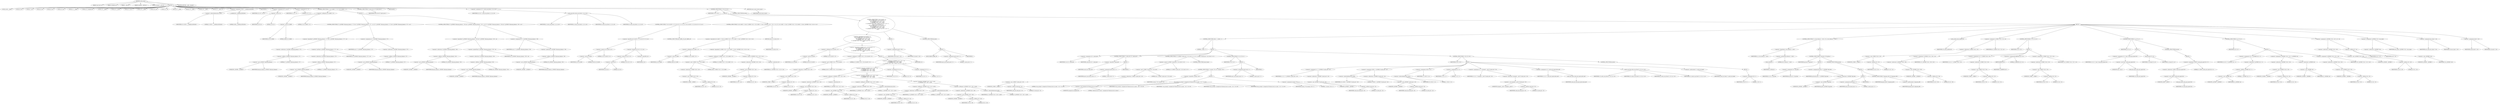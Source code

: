 digraph cache_insert {  
"1000119" [label = "(METHOD,cache_insert)" ]
"1000120" [label = "(PARAM,const char *a1)" ]
"1000121" [label = "(PARAM,_DWORD *a2)" ]
"1000122" [label = "(PARAM,__int64 a3)" ]
"1000123" [label = "(PARAM,unsigned __int64 a4)" ]
"1000124" [label = "(PARAM,unsigned __int16 a5)" ]
"1000125" [label = "(BLOCK,,)" ]
"1000126" [label = "(LOCAL,result: __int64)" ]
"1000127" [label = "(LOCAL,v6: int)" ]
"1000128" [label = "(LOCAL,v7: int)" ]
"1000129" [label = "(LOCAL,v8: int)" ]
"1000130" [label = "(LOCAL,v9: int)" ]
"1000131" [label = "(LOCAL,v10: int)" ]
"1000132" [label = "(LOCAL,v11: __int64)" ]
"1000133" [label = "(LOCAL,v12: unsigned int)" ]
"1000134" [label = "(LOCAL,v13: __int64)" ]
"1000135" [label = "(LOCAL,v14: __int16)" ]
"1000136" [label = "(LOCAL,v15: char *)" ]
"1000137" [label = "(LOCAL,v16: __int64)" ]
"1000138" [label = "(LOCAL,v20: int)" ]
"1000139" [label = "(LOCAL,v21: int)" ]
"1000140" [label = "(LOCAL,v22: __int64)" ]
"1000141" [label = "(LOCAL,v23: __int64)" ]
"1000142" [label = "(LOCAL,v24: __int64)" ]
"1000143" [label = "(LOCAL,v25: __int64 [ 6 ])" ]
"1000144" [label = "(<operator>.assignment,v25[3] = __readfsqword(0x28u))" ]
"1000145" [label = "(<operator>.indirectIndexAccess,v25[3])" ]
"1000146" [label = "(IDENTIFIER,v25,v25[3] = __readfsqword(0x28u))" ]
"1000147" [label = "(LITERAL,3,v25[3] = __readfsqword(0x28u))" ]
"1000148" [label = "(__readfsqword,__readfsqword(0x28u))" ]
"1000149" [label = "(LITERAL,0x28u,__readfsqword(0x28u))" ]
"1000150" [label = "(IDENTIFIER,L,)" ]
"1000151" [label = "(<operator>.assignment,v20 = a5 & 4)" ]
"1000152" [label = "(IDENTIFIER,v20,v20 = a5 & 4)" ]
"1000153" [label = "(<operator>.and,a5 & 4)" ]
"1000154" [label = "(IDENTIFIER,a5,a5 & 4)" ]
"1000155" [label = "(LITERAL,4,a5 & 4)" ]
"1000156" [label = "(<operator>.assignment,v21 = 0)" ]
"1000157" [label = "(IDENTIFIER,v21,v21 = 0)" ]
"1000158" [label = "(LITERAL,0,v21 = 0)" ]
"1000159" [label = "(CONTROL_STRUCTURE,if ( (a5 & 0x980) != 0 ),if ( (a5 & 0x980) != 0 ))" ]
"1000160" [label = "(<operator>.notEquals,(a5 & 0x980) != 0)" ]
"1000161" [label = "(<operator>.and,a5 & 0x980)" ]
"1000162" [label = "(IDENTIFIER,a5,a5 & 0x980)" ]
"1000163" [label = "(LITERAL,0x980,a5 & 0x980)" ]
"1000164" [label = "(LITERAL,0,(a5 & 0x980) != 0)" ]
"1000165" [label = "(BLOCK,,)" ]
"1000166" [label = "(CONTROL_STRUCTURE,if ( *((_QWORD *)dnsmasq_daemon + 57) && *((_QWORD *)dnsmasq_daemon + 57) < a4 ),if ( *((_QWORD *)dnsmasq_daemon + 57) && *((_QWORD *)dnsmasq_daemon + 57) < a4 ))" ]
"1000167" [label = "(<operator>.logicalAnd,*((_QWORD *)dnsmasq_daemon + 57) && *((_QWORD *)dnsmasq_daemon + 57) < a4)" ]
"1000168" [label = "(<operator>.indirection,*((_QWORD *)dnsmasq_daemon + 57))" ]
"1000169" [label = "(<operator>.addition,(_QWORD *)dnsmasq_daemon + 57)" ]
"1000170" [label = "(<operator>.cast,(_QWORD *)dnsmasq_daemon)" ]
"1000171" [label = "(UNKNOWN,_QWORD *,_QWORD *)" ]
"1000172" [label = "(IDENTIFIER,dnsmasq_daemon,(_QWORD *)dnsmasq_daemon)" ]
"1000173" [label = "(LITERAL,57,(_QWORD *)dnsmasq_daemon + 57)" ]
"1000174" [label = "(<operator>.lessThan,*((_QWORD *)dnsmasq_daemon + 57) < a4)" ]
"1000175" [label = "(<operator>.indirection,*((_QWORD *)dnsmasq_daemon + 57))" ]
"1000176" [label = "(<operator>.addition,(_QWORD *)dnsmasq_daemon + 57)" ]
"1000177" [label = "(<operator>.cast,(_QWORD *)dnsmasq_daemon)" ]
"1000178" [label = "(UNKNOWN,_QWORD *,_QWORD *)" ]
"1000179" [label = "(IDENTIFIER,dnsmasq_daemon,(_QWORD *)dnsmasq_daemon)" ]
"1000180" [label = "(LITERAL,57,(_QWORD *)dnsmasq_daemon + 57)" ]
"1000181" [label = "(IDENTIFIER,a4,*((_QWORD *)dnsmasq_daemon + 57) < a4)" ]
"1000182" [label = "(<operator>.assignment,a4 = *((_QWORD *)dnsmasq_daemon + 57))" ]
"1000183" [label = "(IDENTIFIER,a4,a4 = *((_QWORD *)dnsmasq_daemon + 57))" ]
"1000184" [label = "(<operator>.indirection,*((_QWORD *)dnsmasq_daemon + 57))" ]
"1000185" [label = "(<operator>.addition,(_QWORD *)dnsmasq_daemon + 57)" ]
"1000186" [label = "(<operator>.cast,(_QWORD *)dnsmasq_daemon)" ]
"1000187" [label = "(UNKNOWN,_QWORD *,_QWORD *)" ]
"1000188" [label = "(IDENTIFIER,dnsmasq_daemon,(_QWORD *)dnsmasq_daemon)" ]
"1000189" [label = "(LITERAL,57,(_QWORD *)dnsmasq_daemon + 57)" ]
"1000190" [label = "(CONTROL_STRUCTURE,if ( *((_QWORD *)dnsmasq_daemon + 56) && *((_QWORD *)dnsmasq_daemon + 56) > a4 ),if ( *((_QWORD *)dnsmasq_daemon + 56) && *((_QWORD *)dnsmasq_daemon + 56) > a4 ))" ]
"1000191" [label = "(<operator>.logicalAnd,*((_QWORD *)dnsmasq_daemon + 56) && *((_QWORD *)dnsmasq_daemon + 56) > a4)" ]
"1000192" [label = "(<operator>.indirection,*((_QWORD *)dnsmasq_daemon + 56))" ]
"1000193" [label = "(<operator>.addition,(_QWORD *)dnsmasq_daemon + 56)" ]
"1000194" [label = "(<operator>.cast,(_QWORD *)dnsmasq_daemon)" ]
"1000195" [label = "(UNKNOWN,_QWORD *,_QWORD *)" ]
"1000196" [label = "(IDENTIFIER,dnsmasq_daemon,(_QWORD *)dnsmasq_daemon)" ]
"1000197" [label = "(LITERAL,56,(_QWORD *)dnsmasq_daemon + 56)" ]
"1000198" [label = "(<operator>.greaterThan,*((_QWORD *)dnsmasq_daemon + 56) > a4)" ]
"1000199" [label = "(<operator>.indirection,*((_QWORD *)dnsmasq_daemon + 56))" ]
"1000200" [label = "(<operator>.addition,(_QWORD *)dnsmasq_daemon + 56)" ]
"1000201" [label = "(<operator>.cast,(_QWORD *)dnsmasq_daemon)" ]
"1000202" [label = "(UNKNOWN,_QWORD *,_QWORD *)" ]
"1000203" [label = "(IDENTIFIER,dnsmasq_daemon,(_QWORD *)dnsmasq_daemon)" ]
"1000204" [label = "(LITERAL,56,(_QWORD *)dnsmasq_daemon + 56)" ]
"1000205" [label = "(IDENTIFIER,a4,*((_QWORD *)dnsmasq_daemon + 56) > a4)" ]
"1000206" [label = "(<operator>.assignment,a4 = *((_QWORD *)dnsmasq_daemon + 56))" ]
"1000207" [label = "(IDENTIFIER,a4,a4 = *((_QWORD *)dnsmasq_daemon + 56))" ]
"1000208" [label = "(<operator>.indirection,*((_QWORD *)dnsmasq_daemon + 56))" ]
"1000209" [label = "(<operator>.addition,(_QWORD *)dnsmasq_daemon + 56)" ]
"1000210" [label = "(<operator>.cast,(_QWORD *)dnsmasq_daemon)" ]
"1000211" [label = "(UNKNOWN,_QWORD *,_QWORD *)" ]
"1000212" [label = "(IDENTIFIER,dnsmasq_daemon,(_QWORD *)dnsmasq_daemon)" ]
"1000213" [label = "(LITERAL,56,(_QWORD *)dnsmasq_daemon + 56)" ]
"1000214" [label = "(CONTROL_STRUCTURE,if ( insert_error ),if ( insert_error ))" ]
"1000215" [label = "(IDENTIFIER,insert_error,if ( insert_error ))" ]
"1000216" [label = "(IDENTIFIER,L,)" ]
"1000217" [label = "(<operator>.assignment,v23 = cache_scan_free(a1, a2, a3, a5))" ]
"1000218" [label = "(IDENTIFIER,v23,v23 = cache_scan_free(a1, a2, a3, a5))" ]
"1000219" [label = "(cache_scan_free,cache_scan_free(a1, a2, a3, a5))" ]
"1000220" [label = "(IDENTIFIER,a1,cache_scan_free(a1, a2, a3, a5))" ]
"1000221" [label = "(IDENTIFIER,a2,cache_scan_free(a1, a2, a3, a5))" ]
"1000222" [label = "(IDENTIFIER,a3,cache_scan_free(a1, a2, a3, a5))" ]
"1000223" [label = "(IDENTIFIER,a5,cache_scan_free(a1, a2, a3, a5))" ]
"1000224" [label = "(CONTROL_STRUCTURE,if ( v23 ),if ( v23 ))" ]
"1000225" [label = "(IDENTIFIER,v23,if ( v23 ))" ]
"1000226" [label = "(BLOCK,,)" ]
"1000227" [label = "(CONTROL_STRUCTURE,if ( (a5 & 0x180) == 0 || (a5 & 8) == 0 || !a2 ),if ( (a5 & 0x180) == 0 || (a5 & 8) == 0 || !a2 ))" ]
"1000228" [label = "(<operator>.logicalOr,(a5 & 0x180) == 0 || (a5 & 8) == 0 || !a2)" ]
"1000229" [label = "(<operator>.equals,(a5 & 0x180) == 0)" ]
"1000230" [label = "(<operator>.and,a5 & 0x180)" ]
"1000231" [label = "(IDENTIFIER,a5,a5 & 0x180)" ]
"1000232" [label = "(LITERAL,0x180,a5 & 0x180)" ]
"1000233" [label = "(LITERAL,0,(a5 & 0x180) == 0)" ]
"1000234" [label = "(<operator>.logicalOr,(a5 & 8) == 0 || !a2)" ]
"1000235" [label = "(<operator>.equals,(a5 & 8) == 0)" ]
"1000236" [label = "(<operator>.and,a5 & 8)" ]
"1000237" [label = "(IDENTIFIER,a5,a5 & 8)" ]
"1000238" [label = "(LITERAL,8,a5 & 8)" ]
"1000239" [label = "(LITERAL,0,(a5 & 8) == 0)" ]
"1000240" [label = "(<operator>.logicalNot,!a2)" ]
"1000241" [label = "(IDENTIFIER,a2,!a2)" ]
"1000242" [label = "(CONTROL_STRUCTURE,goto LABEL_28;,goto LABEL_28;)" ]
"1000243" [label = "(CONTROL_STRUCTURE,if ( (a5 & 0x80) != 0 && (*(_WORD *)(v23 + 52) & 0x80) != 0 && *(_DWORD *)(v23 + 24) == *a2 ),if ( (a5 & 0x80) != 0 && (*(_WORD *)(v23 + 52) & 0x80) != 0 && *(_DWORD *)(v23 + 24) == *a2 ))" ]
"1000244" [label = "(<operator>.logicalAnd,(a5 & 0x80) != 0 && (*(_WORD *)(v23 + 52) & 0x80) != 0 && *(_DWORD *)(v23 + 24) == *a2)" ]
"1000245" [label = "(<operator>.notEquals,(a5 & 0x80) != 0)" ]
"1000246" [label = "(<operator>.and,a5 & 0x80)" ]
"1000247" [label = "(IDENTIFIER,a5,a5 & 0x80)" ]
"1000248" [label = "(LITERAL,0x80,a5 & 0x80)" ]
"1000249" [label = "(LITERAL,0,(a5 & 0x80) != 0)" ]
"1000250" [label = "(<operator>.logicalAnd,(*(_WORD *)(v23 + 52) & 0x80) != 0 && *(_DWORD *)(v23 + 24) == *a2)" ]
"1000251" [label = "(<operator>.notEquals,(*(_WORD *)(v23 + 52) & 0x80) != 0)" ]
"1000252" [label = "(<operator>.and,*(_WORD *)(v23 + 52) & 0x80)" ]
"1000253" [label = "(<operator>.indirection,*(_WORD *)(v23 + 52))" ]
"1000254" [label = "(<operator>.cast,(_WORD *)(v23 + 52))" ]
"1000255" [label = "(UNKNOWN,_WORD *,_WORD *)" ]
"1000256" [label = "(<operator>.addition,v23 + 52)" ]
"1000257" [label = "(IDENTIFIER,v23,v23 + 52)" ]
"1000258" [label = "(LITERAL,52,v23 + 52)" ]
"1000259" [label = "(LITERAL,0x80,*(_WORD *)(v23 + 52) & 0x80)" ]
"1000260" [label = "(LITERAL,0,(*(_WORD *)(v23 + 52) & 0x80) != 0)" ]
"1000261" [label = "(<operator>.equals,*(_DWORD *)(v23 + 24) == *a2)" ]
"1000262" [label = "(<operator>.indirection,*(_DWORD *)(v23 + 24))" ]
"1000263" [label = "(<operator>.cast,(_DWORD *)(v23 + 24))" ]
"1000264" [label = "(UNKNOWN,_DWORD *,_DWORD *)" ]
"1000265" [label = "(<operator>.addition,v23 + 24)" ]
"1000266" [label = "(IDENTIFIER,v23,v23 + 24)" ]
"1000267" [label = "(LITERAL,24,v23 + 24)" ]
"1000268" [label = "(<operator>.indirection,*a2)" ]
"1000269" [label = "(IDENTIFIER,a2,*(_DWORD *)(v23 + 24) == *a2)" ]
"1000270" [label = "(RETURN,return v23;,return v23;)" ]
"1000271" [label = "(IDENTIFIER,v23,return v23;)" ]
"1000272" [label = "(CONTROL_STRUCTURE,if ( (a5 & 0x100) != 0\n      && (*(_WORD *)(v23 + 52) & 0x100) != 0\n      && (*(_DWORD *)(v23 + 24) != *a2\n       || *(_DWORD *)(v23 + 28) != a2[1]\n       || *(_DWORD *)(v23 + 32) != a2[2]\n       || *(_DWORD *)(v23 + 36) != a2[3] ? (v10 = 0) : (v10 = 1),\n          v10) ),if ( (a5 & 0x100) != 0\n      && (*(_WORD *)(v23 + 52) & 0x100) != 0\n      && (*(_DWORD *)(v23 + 24) != *a2\n       || *(_DWORD *)(v23 + 28) != a2[1]\n       || *(_DWORD *)(v23 + 32) != a2[2]\n       || *(_DWORD *)(v23 + 36) != a2[3] ? (v10 = 0) : (v10 = 1),\n          v10) ))" ]
"1000273" [label = "(<operator>.logicalAnd,(a5 & 0x100) != 0\n      && (*(_WORD *)(v23 + 52) & 0x100) != 0\n      && (*(_DWORD *)(v23 + 24) != *a2\n       || *(_DWORD *)(v23 + 28) != a2[1]\n       || *(_DWORD *)(v23 + 32) != a2[2]\n       || *(_DWORD *)(v23 + 36) != a2[3] ? (v10 = 0) : (v10 = 1),\n          v10))" ]
"1000274" [label = "(<operator>.notEquals,(a5 & 0x100) != 0)" ]
"1000275" [label = "(<operator>.and,a5 & 0x100)" ]
"1000276" [label = "(IDENTIFIER,a5,a5 & 0x100)" ]
"1000277" [label = "(LITERAL,0x100,a5 & 0x100)" ]
"1000278" [label = "(LITERAL,0,(a5 & 0x100) != 0)" ]
"1000279" [label = "(<operator>.logicalAnd,(*(_WORD *)(v23 + 52) & 0x100) != 0\n      && (*(_DWORD *)(v23 + 24) != *a2\n       || *(_DWORD *)(v23 + 28) != a2[1]\n       || *(_DWORD *)(v23 + 32) != a2[2]\n       || *(_DWORD *)(v23 + 36) != a2[3] ? (v10 = 0) : (v10 = 1),\n          v10))" ]
"1000280" [label = "(<operator>.notEquals,(*(_WORD *)(v23 + 52) & 0x100) != 0)" ]
"1000281" [label = "(<operator>.and,*(_WORD *)(v23 + 52) & 0x100)" ]
"1000282" [label = "(<operator>.indirection,*(_WORD *)(v23 + 52))" ]
"1000283" [label = "(<operator>.cast,(_WORD *)(v23 + 52))" ]
"1000284" [label = "(UNKNOWN,_WORD *,_WORD *)" ]
"1000285" [label = "(<operator>.addition,v23 + 52)" ]
"1000286" [label = "(IDENTIFIER,v23,v23 + 52)" ]
"1000287" [label = "(LITERAL,52,v23 + 52)" ]
"1000288" [label = "(LITERAL,0x100,*(_WORD *)(v23 + 52) & 0x100)" ]
"1000289" [label = "(LITERAL,0,(*(_WORD *)(v23 + 52) & 0x100) != 0)" ]
"1000290" [label = "(BLOCK,,)" ]
"1000291" [label = "(<operator>.conditional,*(_DWORD *)(v23 + 24) != *a2\n       || *(_DWORD *)(v23 + 28) != a2[1]\n       || *(_DWORD *)(v23 + 32) != a2[2]\n       || *(_DWORD *)(v23 + 36) != a2[3] ? (v10 = 0) : (v10 = 1))" ]
"1000292" [label = "(<operator>.logicalOr,*(_DWORD *)(v23 + 24) != *a2\n       || *(_DWORD *)(v23 + 28) != a2[1]\n       || *(_DWORD *)(v23 + 32) != a2[2]\n       || *(_DWORD *)(v23 + 36) != a2[3])" ]
"1000293" [label = "(<operator>.notEquals,*(_DWORD *)(v23 + 24) != *a2)" ]
"1000294" [label = "(<operator>.indirection,*(_DWORD *)(v23 + 24))" ]
"1000295" [label = "(<operator>.cast,(_DWORD *)(v23 + 24))" ]
"1000296" [label = "(UNKNOWN,_DWORD *,_DWORD *)" ]
"1000297" [label = "(<operator>.addition,v23 + 24)" ]
"1000298" [label = "(IDENTIFIER,v23,v23 + 24)" ]
"1000299" [label = "(LITERAL,24,v23 + 24)" ]
"1000300" [label = "(<operator>.indirection,*a2)" ]
"1000301" [label = "(IDENTIFIER,a2,*(_DWORD *)(v23 + 24) != *a2)" ]
"1000302" [label = "(<operator>.logicalOr,*(_DWORD *)(v23 + 28) != a2[1]\n       || *(_DWORD *)(v23 + 32) != a2[2]\n       || *(_DWORD *)(v23 + 36) != a2[3])" ]
"1000303" [label = "(<operator>.notEquals,*(_DWORD *)(v23 + 28) != a2[1])" ]
"1000304" [label = "(<operator>.indirection,*(_DWORD *)(v23 + 28))" ]
"1000305" [label = "(<operator>.cast,(_DWORD *)(v23 + 28))" ]
"1000306" [label = "(UNKNOWN,_DWORD *,_DWORD *)" ]
"1000307" [label = "(<operator>.addition,v23 + 28)" ]
"1000308" [label = "(IDENTIFIER,v23,v23 + 28)" ]
"1000309" [label = "(LITERAL,28,v23 + 28)" ]
"1000310" [label = "(<operator>.indirectIndexAccess,a2[1])" ]
"1000311" [label = "(IDENTIFIER,a2,*(_DWORD *)(v23 + 28) != a2[1])" ]
"1000312" [label = "(LITERAL,1,*(_DWORD *)(v23 + 28) != a2[1])" ]
"1000313" [label = "(<operator>.logicalOr,*(_DWORD *)(v23 + 32) != a2[2]\n       || *(_DWORD *)(v23 + 36) != a2[3])" ]
"1000314" [label = "(<operator>.notEquals,*(_DWORD *)(v23 + 32) != a2[2])" ]
"1000315" [label = "(<operator>.indirection,*(_DWORD *)(v23 + 32))" ]
"1000316" [label = "(<operator>.cast,(_DWORD *)(v23 + 32))" ]
"1000317" [label = "(UNKNOWN,_DWORD *,_DWORD *)" ]
"1000318" [label = "(<operator>.addition,v23 + 32)" ]
"1000319" [label = "(IDENTIFIER,v23,v23 + 32)" ]
"1000320" [label = "(LITERAL,32,v23 + 32)" ]
"1000321" [label = "(<operator>.indirectIndexAccess,a2[2])" ]
"1000322" [label = "(IDENTIFIER,a2,*(_DWORD *)(v23 + 32) != a2[2])" ]
"1000323" [label = "(LITERAL,2,*(_DWORD *)(v23 + 32) != a2[2])" ]
"1000324" [label = "(<operator>.notEquals,*(_DWORD *)(v23 + 36) != a2[3])" ]
"1000325" [label = "(<operator>.indirection,*(_DWORD *)(v23 + 36))" ]
"1000326" [label = "(<operator>.cast,(_DWORD *)(v23 + 36))" ]
"1000327" [label = "(UNKNOWN,_DWORD *,_DWORD *)" ]
"1000328" [label = "(<operator>.addition,v23 + 36)" ]
"1000329" [label = "(IDENTIFIER,v23,v23 + 36)" ]
"1000330" [label = "(LITERAL,36,v23 + 36)" ]
"1000331" [label = "(<operator>.indirectIndexAccess,a2[3])" ]
"1000332" [label = "(IDENTIFIER,a2,*(_DWORD *)(v23 + 36) != a2[3])" ]
"1000333" [label = "(LITERAL,3,*(_DWORD *)(v23 + 36) != a2[3])" ]
"1000334" [label = "(<operator>.assignment,v10 = 0)" ]
"1000335" [label = "(IDENTIFIER,v10,v10 = 0)" ]
"1000336" [label = "(LITERAL,0,v10 = 0)" ]
"1000337" [label = "(<operator>.assignment,v10 = 1)" ]
"1000338" [label = "(IDENTIFIER,v10,v10 = 1)" ]
"1000339" [label = "(LITERAL,1,v10 = 1)" ]
"1000340" [label = "(IDENTIFIER,v10,)" ]
"1000341" [label = "(BLOCK,,)" ]
"1000342" [label = "(<operator>.assignment,result = v23)" ]
"1000343" [label = "(IDENTIFIER,result,result = v23)" ]
"1000344" [label = "(IDENTIFIER,v23,result = v23)" ]
"1000345" [label = "(CONTROL_STRUCTURE,else,else)" ]
"1000346" [label = "(BLOCK,,)" ]
"1000347" [label = "(JUMP_TARGET,LABEL_28)" ]
"1000348" [label = "(<operator>.assignment,insert_error = 1)" ]
"1000349" [label = "(IDENTIFIER,insert_error,insert_error = 1)" ]
"1000350" [label = "(LITERAL,1,insert_error = 1)" ]
"1000351" [label = "(IDENTIFIER,L,)" ]
"1000352" [label = "(CONTROL_STRUCTURE,else,else)" ]
"1000353" [label = "(BLOCK,,)" ]
"1000354" [label = "(CONTROL_STRUCTURE,while ( 1 ),while ( 1 ))" ]
"1000355" [label = "(LITERAL,1,while ( 1 ))" ]
"1000356" [label = "(BLOCK,,)" ]
"1000357" [label = "(<operator>.assignment,v24 = cache_tail)" ]
"1000358" [label = "(IDENTIFIER,v24,v24 = cache_tail)" ]
"1000359" [label = "(IDENTIFIER,cache_tail,v24 = cache_tail)" ]
"1000360" [label = "(CONTROL_STRUCTURE,if ( !cache_tail ),if ( !cache_tail ))" ]
"1000361" [label = "(<operator>.logicalNot,!cache_tail)" ]
"1000362" [label = "(IDENTIFIER,cache_tail,!cache_tail)" ]
"1000363" [label = "(BLOCK,,)" ]
"1000364" [label = "(<operator>.assignment,insert_error = 1)" ]
"1000365" [label = "(IDENTIFIER,insert_error,insert_error = 1)" ]
"1000366" [label = "(LITERAL,1,insert_error = 1)" ]
"1000367" [label = "(IDENTIFIER,L,)" ]
"1000368" [label = "(CONTROL_STRUCTURE,if ( (*(_WORD *)(cache_tail + 52) & 0xC) == 0 ),if ( (*(_WORD *)(cache_tail + 52) & 0xC) == 0 ))" ]
"1000369" [label = "(<operator>.equals,(*(_WORD *)(cache_tail + 52) & 0xC) == 0)" ]
"1000370" [label = "(<operator>.and,*(_WORD *)(cache_tail + 52) & 0xC)" ]
"1000371" [label = "(<operator>.indirection,*(_WORD *)(cache_tail + 52))" ]
"1000372" [label = "(<operator>.cast,(_WORD *)(cache_tail + 52))" ]
"1000373" [label = "(UNKNOWN,_WORD *,_WORD *)" ]
"1000374" [label = "(<operator>.addition,cache_tail + 52)" ]
"1000375" [label = "(IDENTIFIER,cache_tail,cache_tail + 52)" ]
"1000376" [label = "(LITERAL,52,cache_tail + 52)" ]
"1000377" [label = "(LITERAL,0xC,*(_WORD *)(cache_tail + 52) & 0xC)" ]
"1000378" [label = "(LITERAL,0,(*(_WORD *)(cache_tail + 52) & 0xC) == 0)" ]
"1000379" [label = "(CONTROL_STRUCTURE,break;,break;)" ]
"1000380" [label = "(CONTROL_STRUCTURE,if ( v21 ),if ( v21 ))" ]
"1000381" [label = "(IDENTIFIER,v21,if ( v21 ))" ]
"1000382" [label = "(BLOCK,,)" ]
"1000383" [label = "(CONTROL_STRUCTURE,if ( !warned_7733 ),if ( !warned_7733 ))" ]
"1000384" [label = "(<operator>.logicalNot,!warned_7733)" ]
"1000385" [label = "(IDENTIFIER,warned_7733,!warned_7733)" ]
"1000386" [label = "(BLOCK,,)" ]
"1000387" [label = "(my_syslog,my_syslog(3, (unsigned int)\"Internal error in cache.\", v6, v7, v8, v9))" ]
"1000388" [label = "(LITERAL,3,my_syslog(3, (unsigned int)\"Internal error in cache.\", v6, v7, v8, v9))" ]
"1000389" [label = "(<operator>.cast,(unsigned int)\"Internal error in cache.\")" ]
"1000390" [label = "(UNKNOWN,unsigned int,unsigned int)" ]
"1000391" [label = "(LITERAL,\"Internal error in cache.\",(unsigned int)\"Internal error in cache.\")" ]
"1000392" [label = "(IDENTIFIER,v6,my_syslog(3, (unsigned int)\"Internal error in cache.\", v6, v7, v8, v9))" ]
"1000393" [label = "(IDENTIFIER,v7,my_syslog(3, (unsigned int)\"Internal error in cache.\", v6, v7, v8, v9))" ]
"1000394" [label = "(IDENTIFIER,v8,my_syslog(3, (unsigned int)\"Internal error in cache.\", v6, v7, v8, v9))" ]
"1000395" [label = "(IDENTIFIER,v9,my_syslog(3, (unsigned int)\"Internal error in cache.\", v6, v7, v8, v9))" ]
"1000396" [label = "(<operator>.assignment,warned_7733 = 1)" ]
"1000397" [label = "(IDENTIFIER,warned_7733,warned_7733 = 1)" ]
"1000398" [label = "(LITERAL,1,warned_7733 = 1)" ]
"1000399" [label = "(<operator>.assignment,insert_error = 1)" ]
"1000400" [label = "(IDENTIFIER,insert_error,insert_error = 1)" ]
"1000401" [label = "(LITERAL,1,insert_error = 1)" ]
"1000402" [label = "(IDENTIFIER,L,)" ]
"1000403" [label = "(CONTROL_STRUCTURE,if ( v20 ),if ( v20 ))" ]
"1000404" [label = "(IDENTIFIER,v20,if ( v20 ))" ]
"1000405" [label = "(BLOCK,,)" ]
"1000406" [label = "(<operator>.assignment,v11 = *(_QWORD *)(cache_tail + 32))" ]
"1000407" [label = "(IDENTIFIER,v11,v11 = *(_QWORD *)(cache_tail + 32))" ]
"1000408" [label = "(<operator>.indirection,*(_QWORD *)(cache_tail + 32))" ]
"1000409" [label = "(<operator>.cast,(_QWORD *)(cache_tail + 32))" ]
"1000410" [label = "(UNKNOWN,_QWORD *,_QWORD *)" ]
"1000411" [label = "(<operator>.addition,cache_tail + 32)" ]
"1000412" [label = "(IDENTIFIER,cache_tail,cache_tail + 32)" ]
"1000413" [label = "(LITERAL,32,cache_tail + 32)" ]
"1000414" [label = "(<operator>.assignment,v25[0] = *(_QWORD *)(cache_tail + 24))" ]
"1000415" [label = "(<operator>.indirectIndexAccess,v25[0])" ]
"1000416" [label = "(IDENTIFIER,v25,v25[0] = *(_QWORD *)(cache_tail + 24))" ]
"1000417" [label = "(LITERAL,0,v25[0] = *(_QWORD *)(cache_tail + 24))" ]
"1000418" [label = "(<operator>.indirection,*(_QWORD *)(cache_tail + 24))" ]
"1000419" [label = "(<operator>.cast,(_QWORD *)(cache_tail + 24))" ]
"1000420" [label = "(UNKNOWN,_QWORD *,_QWORD *)" ]
"1000421" [label = "(<operator>.addition,cache_tail + 24)" ]
"1000422" [label = "(IDENTIFIER,cache_tail,cache_tail + 24)" ]
"1000423" [label = "(LITERAL,24,cache_tail + 24)" ]
"1000424" [label = "(<operator>.assignment,v25[1] = v11)" ]
"1000425" [label = "(<operator>.indirectIndexAccess,v25[1])" ]
"1000426" [label = "(IDENTIFIER,v25,v25[1] = v11)" ]
"1000427" [label = "(LITERAL,1,v25[1] = v11)" ]
"1000428" [label = "(IDENTIFIER,v11,v25[1] = v11)" ]
"1000429" [label = "(<operator>.assignment,v21 = 1)" ]
"1000430" [label = "(IDENTIFIER,v21,v21 = 1)" ]
"1000431" [label = "(LITERAL,1,v21 = 1)" ]
"1000432" [label = "(<operator>.assignment,v12 = *(unsigned __int16 *)(cache_tail + 52))" ]
"1000433" [label = "(IDENTIFIER,v12,v12 = *(unsigned __int16 *)(cache_tail + 52))" ]
"1000434" [label = "(<operator>.indirection,*(unsigned __int16 *)(cache_tail + 52))" ]
"1000435" [label = "(<operator>.cast,(unsigned __int16 *)(cache_tail + 52))" ]
"1000436" [label = "(UNKNOWN,unsigned __int16 *,unsigned __int16 *)" ]
"1000437" [label = "(<operator>.addition,cache_tail + 52)" ]
"1000438" [label = "(IDENTIFIER,cache_tail,cache_tail + 52)" ]
"1000439" [label = "(LITERAL,52,cache_tail + 52)" ]
"1000440" [label = "(<operator>.assignment,v13 = cache_get_name(cache_tail))" ]
"1000441" [label = "(IDENTIFIER,v13,v13 = cache_get_name(cache_tail))" ]
"1000442" [label = "(cache_get_name,cache_get_name(cache_tail))" ]
"1000443" [label = "(IDENTIFIER,cache_tail,cache_get_name(cache_tail))" ]
"1000444" [label = "(cache_scan_free,cache_scan_free(v13, v25, a3, v12))" ]
"1000445" [label = "(IDENTIFIER,v13,cache_scan_free(v13, v25, a3, v12))" ]
"1000446" [label = "(IDENTIFIER,v25,cache_scan_free(v13, v25, a3, v12))" ]
"1000447" [label = "(IDENTIFIER,a3,cache_scan_free(v13, v25, a3, v12))" ]
"1000448" [label = "(IDENTIFIER,v12,cache_scan_free(v13, v25, a3, v12))" ]
"1000449" [label = "(<operator>.preIncrement,++cache_live_freed)" ]
"1000450" [label = "(IDENTIFIER,cache_live_freed,++cache_live_freed)" ]
"1000451" [label = "(CONTROL_STRUCTURE,else,else)" ]
"1000452" [label = "(BLOCK,,)" ]
"1000453" [label = "(<operator>.assignment,v20 = 1)" ]
"1000454" [label = "(IDENTIFIER,v20,v20 = 1)" ]
"1000455" [label = "(LITERAL,1,v20 = 1)" ]
"1000456" [label = "(CONTROL_STRUCTURE,if ( a1 && strlen(a1) > 0x31 ),if ( a1 && strlen(a1) > 0x31 ))" ]
"1000457" [label = "(<operator>.logicalAnd,a1 && strlen(a1) > 0x31)" ]
"1000458" [label = "(IDENTIFIER,a1,a1 && strlen(a1) > 0x31)" ]
"1000459" [label = "(<operator>.greaterThan,strlen(a1) > 0x31)" ]
"1000460" [label = "(strlen,strlen(a1))" ]
"1000461" [label = "(IDENTIFIER,a1,strlen(a1))" ]
"1000462" [label = "(LITERAL,0x31,strlen(a1) > 0x31)" ]
"1000463" [label = "(BLOCK,,)" ]
"1000464" [label = "(CONTROL_STRUCTURE,if ( big_free ),if ( big_free ))" ]
"1000465" [label = "(IDENTIFIER,big_free,if ( big_free ))" ]
"1000466" [label = "(BLOCK,,)" ]
"1000467" [label = "(<operator>.assignment,v22 = big_free)" ]
"1000468" [label = "(IDENTIFIER,v22,v22 = big_free)" ]
"1000469" [label = "(IDENTIFIER,big_free,v22 = big_free)" ]
"1000470" [label = "(<operator>.assignment,big_free = *(_QWORD *)big_free)" ]
"1000471" [label = "(IDENTIFIER,big_free,big_free = *(_QWORD *)big_free)" ]
"1000472" [label = "(<operator>.indirection,*(_QWORD *)big_free)" ]
"1000473" [label = "(<operator>.cast,(_QWORD *)big_free)" ]
"1000474" [label = "(UNKNOWN,_QWORD *,_QWORD *)" ]
"1000475" [label = "(IDENTIFIER,big_free,(_QWORD *)big_free)" ]
"1000476" [label = "(CONTROL_STRUCTURE,else,else)" ]
"1000477" [label = "(BLOCK,,)" ]
"1000478" [label = "(BLOCK,,)" ]
"1000479" [label = "(<operator>.assignment,insert_error = 1)" ]
"1000480" [label = "(IDENTIFIER,insert_error,insert_error = 1)" ]
"1000481" [label = "(LITERAL,1,insert_error = 1)" ]
"1000482" [label = "(IDENTIFIER,L,)" ]
"1000483" [label = "(CONTROL_STRUCTURE,if ( bignames_left ),if ( bignames_left ))" ]
"1000484" [label = "(IDENTIFIER,bignames_left,if ( bignames_left ))" ]
"1000485" [label = "(<operator>.preDecrement,--bignames_left)" ]
"1000486" [label = "(IDENTIFIER,bignames_left,--bignames_left)" ]
"1000487" [label = "(cache_unlink,cache_unlink(v24))" ]
"1000488" [label = "(IDENTIFIER,v24,cache_unlink(v24))" ]
"1000489" [label = "(<operator>.assignment,*(_WORD *)(v24 + 52) = a5)" ]
"1000490" [label = "(<operator>.indirection,*(_WORD *)(v24 + 52))" ]
"1000491" [label = "(<operator>.cast,(_WORD *)(v24 + 52))" ]
"1000492" [label = "(UNKNOWN,_WORD *,_WORD *)" ]
"1000493" [label = "(<operator>.addition,v24 + 52)" ]
"1000494" [label = "(IDENTIFIER,v24,v24 + 52)" ]
"1000495" [label = "(LITERAL,52,v24 + 52)" ]
"1000496" [label = "(IDENTIFIER,a5,*(_WORD *)(v24 + 52) = a5)" ]
"1000497" [label = "(CONTROL_STRUCTURE,if ( v22 ),if ( v22 ))" ]
"1000498" [label = "(IDENTIFIER,v22,if ( v22 ))" ]
"1000499" [label = "(BLOCK,,)" ]
"1000500" [label = "(<operator>.assignment,*(_QWORD *)(v24 + 56) = v22)" ]
"1000501" [label = "(<operator>.indirection,*(_QWORD *)(v24 + 56))" ]
"1000502" [label = "(<operator>.cast,(_QWORD *)(v24 + 56))" ]
"1000503" [label = "(UNKNOWN,_QWORD *,_QWORD *)" ]
"1000504" [label = "(<operator>.addition,v24 + 56)" ]
"1000505" [label = "(IDENTIFIER,v24,v24 + 56)" ]
"1000506" [label = "(LITERAL,56,v24 + 56)" ]
"1000507" [label = "(IDENTIFIER,v22,*(_QWORD *)(v24 + 56) = v22)" ]
"1000508" [label = "(<operator>.assignment,v14 = *(_WORD *)(v24 + 52))" ]
"1000509" [label = "(IDENTIFIER,v14,v14 = *(_WORD *)(v24 + 52))" ]
"1000510" [label = "(<operator>.indirection,*(_WORD *)(v24 + 52))" ]
"1000511" [label = "(<operator>.cast,(_WORD *)(v24 + 52))" ]
"1000512" [label = "(UNKNOWN,_WORD *,_WORD *)" ]
"1000513" [label = "(<operator>.addition,v24 + 52)" ]
"1000514" [label = "(IDENTIFIER,v24,v24 + 52)" ]
"1000515" [label = "(LITERAL,52,v24 + 52)" ]
"1000516" [label = "(<operators>.assignmentOr,HIBYTE(v14) |= 2u)" ]
"1000517" [label = "(HIBYTE,HIBYTE(v14))" ]
"1000518" [label = "(IDENTIFIER,v14,HIBYTE(v14))" ]
"1000519" [label = "(LITERAL,2u,HIBYTE(v14) |= 2u)" ]
"1000520" [label = "(<operator>.assignment,*(_WORD *)(v24 + 52) = v14)" ]
"1000521" [label = "(<operator>.indirection,*(_WORD *)(v24 + 52))" ]
"1000522" [label = "(<operator>.cast,(_WORD *)(v24 + 52))" ]
"1000523" [label = "(UNKNOWN,_WORD *,_WORD *)" ]
"1000524" [label = "(<operator>.addition,v24 + 52)" ]
"1000525" [label = "(IDENTIFIER,v24,v24 + 52)" ]
"1000526" [label = "(LITERAL,52,v24 + 52)" ]
"1000527" [label = "(IDENTIFIER,v14,*(_WORD *)(v24 + 52) = v14)" ]
"1000528" [label = "(CONTROL_STRUCTURE,if ( a1 ),if ( a1 ))" ]
"1000529" [label = "(IDENTIFIER,a1,if ( a1 ))" ]
"1000530" [label = "(BLOCK,,)" ]
"1000531" [label = "(<operator>.assignment,v15 = (char *)cache_get_name(v24))" ]
"1000532" [label = "(IDENTIFIER,v15,v15 = (char *)cache_get_name(v24))" ]
"1000533" [label = "(<operator>.cast,(char *)cache_get_name(v24))" ]
"1000534" [label = "(UNKNOWN,char *,char *)" ]
"1000535" [label = "(cache_get_name,cache_get_name(v24))" ]
"1000536" [label = "(IDENTIFIER,v24,cache_get_name(v24))" ]
"1000537" [label = "(strcpy,strcpy(v15, a1))" ]
"1000538" [label = "(IDENTIFIER,v15,strcpy(v15, a1))" ]
"1000539" [label = "(IDENTIFIER,a1,strcpy(v15, a1))" ]
"1000540" [label = "(CONTROL_STRUCTURE,else,else)" ]
"1000541" [label = "(BLOCK,,)" ]
"1000542" [label = "(<operator>.assignment,*(_BYTE *)cache_get_name(v24) = 0)" ]
"1000543" [label = "(<operator>.indirection,*(_BYTE *)cache_get_name(v24))" ]
"1000544" [label = "(<operator>.cast,(_BYTE *)cache_get_name(v24))" ]
"1000545" [label = "(UNKNOWN,_BYTE *,_BYTE *)" ]
"1000546" [label = "(cache_get_name,cache_get_name(v24))" ]
"1000547" [label = "(IDENTIFIER,v24,cache_get_name(v24))" ]
"1000548" [label = "(LITERAL,0,*(_BYTE *)cache_get_name(v24) = 0)" ]
"1000549" [label = "(CONTROL_STRUCTURE,if ( a2 ),if ( a2 ))" ]
"1000550" [label = "(IDENTIFIER,a2,if ( a2 ))" ]
"1000551" [label = "(BLOCK,,)" ]
"1000552" [label = "(<operator>.assignment,v16 = *((_QWORD *)a2 + 1))" ]
"1000553" [label = "(IDENTIFIER,v16,v16 = *((_QWORD *)a2 + 1))" ]
"1000554" [label = "(<operator>.indirection,*((_QWORD *)a2 + 1))" ]
"1000555" [label = "(<operator>.addition,(_QWORD *)a2 + 1)" ]
"1000556" [label = "(<operator>.cast,(_QWORD *)a2)" ]
"1000557" [label = "(UNKNOWN,_QWORD *,_QWORD *)" ]
"1000558" [label = "(IDENTIFIER,a2,(_QWORD *)a2)" ]
"1000559" [label = "(LITERAL,1,(_QWORD *)a2 + 1)" ]
"1000560" [label = "(<operator>.assignment,*(_QWORD *)(v24 + 24) = *(_QWORD *)a2)" ]
"1000561" [label = "(<operator>.indirection,*(_QWORD *)(v24 + 24))" ]
"1000562" [label = "(<operator>.cast,(_QWORD *)(v24 + 24))" ]
"1000563" [label = "(UNKNOWN,_QWORD *,_QWORD *)" ]
"1000564" [label = "(<operator>.addition,v24 + 24)" ]
"1000565" [label = "(IDENTIFIER,v24,v24 + 24)" ]
"1000566" [label = "(LITERAL,24,v24 + 24)" ]
"1000567" [label = "(<operator>.indirection,*(_QWORD *)a2)" ]
"1000568" [label = "(<operator>.cast,(_QWORD *)a2)" ]
"1000569" [label = "(UNKNOWN,_QWORD *,_QWORD *)" ]
"1000570" [label = "(IDENTIFIER,a2,(_QWORD *)a2)" ]
"1000571" [label = "(<operator>.assignment,*(_QWORD *)(v24 + 32) = v16)" ]
"1000572" [label = "(<operator>.indirection,*(_QWORD *)(v24 + 32))" ]
"1000573" [label = "(<operator>.cast,(_QWORD *)(v24 + 32))" ]
"1000574" [label = "(UNKNOWN,_QWORD *,_QWORD *)" ]
"1000575" [label = "(<operator>.addition,v24 + 32)" ]
"1000576" [label = "(IDENTIFIER,v24,v24 + 32)" ]
"1000577" [label = "(LITERAL,32,v24 + 32)" ]
"1000578" [label = "(IDENTIFIER,v16,*(_QWORD *)(v24 + 32) = v16)" ]
"1000579" [label = "(<operator>.assignment,*(_QWORD *)(v24 + 40) = a3 + a4)" ]
"1000580" [label = "(<operator>.indirection,*(_QWORD *)(v24 + 40))" ]
"1000581" [label = "(<operator>.cast,(_QWORD *)(v24 + 40))" ]
"1000582" [label = "(UNKNOWN,_QWORD *,_QWORD *)" ]
"1000583" [label = "(<operator>.addition,v24 + 40)" ]
"1000584" [label = "(IDENTIFIER,v24,v24 + 40)" ]
"1000585" [label = "(LITERAL,40,v24 + 40)" ]
"1000586" [label = "(<operator>.addition,a3 + a4)" ]
"1000587" [label = "(IDENTIFIER,a3,a3 + a4)" ]
"1000588" [label = "(IDENTIFIER,a4,a3 + a4)" ]
"1000589" [label = "(<operator>.assignment,*(_QWORD *)v24 = new_chain)" ]
"1000590" [label = "(<operator>.indirection,*(_QWORD *)v24)" ]
"1000591" [label = "(<operator>.cast,(_QWORD *)v24)" ]
"1000592" [label = "(UNKNOWN,_QWORD *,_QWORD *)" ]
"1000593" [label = "(IDENTIFIER,v24,(_QWORD *)v24)" ]
"1000594" [label = "(IDENTIFIER,new_chain,*(_QWORD *)v24 = new_chain)" ]
"1000595" [label = "(<operator>.assignment,new_chain = v24)" ]
"1000596" [label = "(IDENTIFIER,new_chain,new_chain = v24)" ]
"1000597" [label = "(IDENTIFIER,v24,new_chain = v24)" ]
"1000598" [label = "(<operator>.assignment,result = v24)" ]
"1000599" [label = "(IDENTIFIER,result,result = v24)" ]
"1000600" [label = "(IDENTIFIER,v24,result = v24)" ]
"1000601" [label = "(RETURN,return result;,return result;)" ]
"1000602" [label = "(IDENTIFIER,result,return result;)" ]
"1000603" [label = "(METHOD_RETURN,__int64 __fastcall)" ]
  "1000119" -> "1000120" 
  "1000119" -> "1000121" 
  "1000119" -> "1000122" 
  "1000119" -> "1000123" 
  "1000119" -> "1000124" 
  "1000119" -> "1000125" 
  "1000119" -> "1000603" 
  "1000125" -> "1000126" 
  "1000125" -> "1000127" 
  "1000125" -> "1000128" 
  "1000125" -> "1000129" 
  "1000125" -> "1000130" 
  "1000125" -> "1000131" 
  "1000125" -> "1000132" 
  "1000125" -> "1000133" 
  "1000125" -> "1000134" 
  "1000125" -> "1000135" 
  "1000125" -> "1000136" 
  "1000125" -> "1000137" 
  "1000125" -> "1000138" 
  "1000125" -> "1000139" 
  "1000125" -> "1000140" 
  "1000125" -> "1000141" 
  "1000125" -> "1000142" 
  "1000125" -> "1000143" 
  "1000125" -> "1000144" 
  "1000125" -> "1000150" 
  "1000125" -> "1000151" 
  "1000125" -> "1000156" 
  "1000125" -> "1000159" 
  "1000125" -> "1000214" 
  "1000125" -> "1000216" 
  "1000125" -> "1000217" 
  "1000125" -> "1000224" 
  "1000125" -> "1000601" 
  "1000144" -> "1000145" 
  "1000144" -> "1000148" 
  "1000145" -> "1000146" 
  "1000145" -> "1000147" 
  "1000148" -> "1000149" 
  "1000151" -> "1000152" 
  "1000151" -> "1000153" 
  "1000153" -> "1000154" 
  "1000153" -> "1000155" 
  "1000156" -> "1000157" 
  "1000156" -> "1000158" 
  "1000159" -> "1000160" 
  "1000159" -> "1000165" 
  "1000160" -> "1000161" 
  "1000160" -> "1000164" 
  "1000161" -> "1000162" 
  "1000161" -> "1000163" 
  "1000165" -> "1000166" 
  "1000165" -> "1000190" 
  "1000166" -> "1000167" 
  "1000166" -> "1000182" 
  "1000167" -> "1000168" 
  "1000167" -> "1000174" 
  "1000168" -> "1000169" 
  "1000169" -> "1000170" 
  "1000169" -> "1000173" 
  "1000170" -> "1000171" 
  "1000170" -> "1000172" 
  "1000174" -> "1000175" 
  "1000174" -> "1000181" 
  "1000175" -> "1000176" 
  "1000176" -> "1000177" 
  "1000176" -> "1000180" 
  "1000177" -> "1000178" 
  "1000177" -> "1000179" 
  "1000182" -> "1000183" 
  "1000182" -> "1000184" 
  "1000184" -> "1000185" 
  "1000185" -> "1000186" 
  "1000185" -> "1000189" 
  "1000186" -> "1000187" 
  "1000186" -> "1000188" 
  "1000190" -> "1000191" 
  "1000190" -> "1000206" 
  "1000191" -> "1000192" 
  "1000191" -> "1000198" 
  "1000192" -> "1000193" 
  "1000193" -> "1000194" 
  "1000193" -> "1000197" 
  "1000194" -> "1000195" 
  "1000194" -> "1000196" 
  "1000198" -> "1000199" 
  "1000198" -> "1000205" 
  "1000199" -> "1000200" 
  "1000200" -> "1000201" 
  "1000200" -> "1000204" 
  "1000201" -> "1000202" 
  "1000201" -> "1000203" 
  "1000206" -> "1000207" 
  "1000206" -> "1000208" 
  "1000208" -> "1000209" 
  "1000209" -> "1000210" 
  "1000209" -> "1000213" 
  "1000210" -> "1000211" 
  "1000210" -> "1000212" 
  "1000214" -> "1000215" 
  "1000217" -> "1000218" 
  "1000217" -> "1000219" 
  "1000219" -> "1000220" 
  "1000219" -> "1000221" 
  "1000219" -> "1000222" 
  "1000219" -> "1000223" 
  "1000224" -> "1000225" 
  "1000224" -> "1000226" 
  "1000224" -> "1000352" 
  "1000226" -> "1000227" 
  "1000226" -> "1000243" 
  "1000226" -> "1000272" 
  "1000227" -> "1000228" 
  "1000227" -> "1000242" 
  "1000228" -> "1000229" 
  "1000228" -> "1000234" 
  "1000229" -> "1000230" 
  "1000229" -> "1000233" 
  "1000230" -> "1000231" 
  "1000230" -> "1000232" 
  "1000234" -> "1000235" 
  "1000234" -> "1000240" 
  "1000235" -> "1000236" 
  "1000235" -> "1000239" 
  "1000236" -> "1000237" 
  "1000236" -> "1000238" 
  "1000240" -> "1000241" 
  "1000243" -> "1000244" 
  "1000243" -> "1000270" 
  "1000244" -> "1000245" 
  "1000244" -> "1000250" 
  "1000245" -> "1000246" 
  "1000245" -> "1000249" 
  "1000246" -> "1000247" 
  "1000246" -> "1000248" 
  "1000250" -> "1000251" 
  "1000250" -> "1000261" 
  "1000251" -> "1000252" 
  "1000251" -> "1000260" 
  "1000252" -> "1000253" 
  "1000252" -> "1000259" 
  "1000253" -> "1000254" 
  "1000254" -> "1000255" 
  "1000254" -> "1000256" 
  "1000256" -> "1000257" 
  "1000256" -> "1000258" 
  "1000261" -> "1000262" 
  "1000261" -> "1000268" 
  "1000262" -> "1000263" 
  "1000263" -> "1000264" 
  "1000263" -> "1000265" 
  "1000265" -> "1000266" 
  "1000265" -> "1000267" 
  "1000268" -> "1000269" 
  "1000270" -> "1000271" 
  "1000272" -> "1000273" 
  "1000272" -> "1000341" 
  "1000272" -> "1000345" 
  "1000273" -> "1000274" 
  "1000273" -> "1000279" 
  "1000274" -> "1000275" 
  "1000274" -> "1000278" 
  "1000275" -> "1000276" 
  "1000275" -> "1000277" 
  "1000279" -> "1000280" 
  "1000279" -> "1000290" 
  "1000280" -> "1000281" 
  "1000280" -> "1000289" 
  "1000281" -> "1000282" 
  "1000281" -> "1000288" 
  "1000282" -> "1000283" 
  "1000283" -> "1000284" 
  "1000283" -> "1000285" 
  "1000285" -> "1000286" 
  "1000285" -> "1000287" 
  "1000290" -> "1000291" 
  "1000290" -> "1000340" 
  "1000291" -> "1000292" 
  "1000291" -> "1000334" 
  "1000291" -> "1000337" 
  "1000292" -> "1000293" 
  "1000292" -> "1000302" 
  "1000293" -> "1000294" 
  "1000293" -> "1000300" 
  "1000294" -> "1000295" 
  "1000295" -> "1000296" 
  "1000295" -> "1000297" 
  "1000297" -> "1000298" 
  "1000297" -> "1000299" 
  "1000300" -> "1000301" 
  "1000302" -> "1000303" 
  "1000302" -> "1000313" 
  "1000303" -> "1000304" 
  "1000303" -> "1000310" 
  "1000304" -> "1000305" 
  "1000305" -> "1000306" 
  "1000305" -> "1000307" 
  "1000307" -> "1000308" 
  "1000307" -> "1000309" 
  "1000310" -> "1000311" 
  "1000310" -> "1000312" 
  "1000313" -> "1000314" 
  "1000313" -> "1000324" 
  "1000314" -> "1000315" 
  "1000314" -> "1000321" 
  "1000315" -> "1000316" 
  "1000316" -> "1000317" 
  "1000316" -> "1000318" 
  "1000318" -> "1000319" 
  "1000318" -> "1000320" 
  "1000321" -> "1000322" 
  "1000321" -> "1000323" 
  "1000324" -> "1000325" 
  "1000324" -> "1000331" 
  "1000325" -> "1000326" 
  "1000326" -> "1000327" 
  "1000326" -> "1000328" 
  "1000328" -> "1000329" 
  "1000328" -> "1000330" 
  "1000331" -> "1000332" 
  "1000331" -> "1000333" 
  "1000334" -> "1000335" 
  "1000334" -> "1000336" 
  "1000337" -> "1000338" 
  "1000337" -> "1000339" 
  "1000341" -> "1000342" 
  "1000342" -> "1000343" 
  "1000342" -> "1000344" 
  "1000345" -> "1000346" 
  "1000346" -> "1000347" 
  "1000346" -> "1000348" 
  "1000346" -> "1000351" 
  "1000348" -> "1000349" 
  "1000348" -> "1000350" 
  "1000352" -> "1000353" 
  "1000353" -> "1000354" 
  "1000353" -> "1000456" 
  "1000353" -> "1000487" 
  "1000353" -> "1000489" 
  "1000353" -> "1000497" 
  "1000353" -> "1000528" 
  "1000353" -> "1000549" 
  "1000353" -> "1000579" 
  "1000353" -> "1000589" 
  "1000353" -> "1000595" 
  "1000353" -> "1000598" 
  "1000354" -> "1000355" 
  "1000354" -> "1000356" 
  "1000356" -> "1000357" 
  "1000356" -> "1000360" 
  "1000356" -> "1000368" 
  "1000356" -> "1000380" 
  "1000356" -> "1000403" 
  "1000357" -> "1000358" 
  "1000357" -> "1000359" 
  "1000360" -> "1000361" 
  "1000360" -> "1000363" 
  "1000361" -> "1000362" 
  "1000363" -> "1000364" 
  "1000363" -> "1000367" 
  "1000364" -> "1000365" 
  "1000364" -> "1000366" 
  "1000368" -> "1000369" 
  "1000368" -> "1000379" 
  "1000369" -> "1000370" 
  "1000369" -> "1000378" 
  "1000370" -> "1000371" 
  "1000370" -> "1000377" 
  "1000371" -> "1000372" 
  "1000372" -> "1000373" 
  "1000372" -> "1000374" 
  "1000374" -> "1000375" 
  "1000374" -> "1000376" 
  "1000380" -> "1000381" 
  "1000380" -> "1000382" 
  "1000382" -> "1000383" 
  "1000382" -> "1000399" 
  "1000382" -> "1000402" 
  "1000383" -> "1000384" 
  "1000383" -> "1000386" 
  "1000384" -> "1000385" 
  "1000386" -> "1000387" 
  "1000386" -> "1000396" 
  "1000387" -> "1000388" 
  "1000387" -> "1000389" 
  "1000387" -> "1000392" 
  "1000387" -> "1000393" 
  "1000387" -> "1000394" 
  "1000387" -> "1000395" 
  "1000389" -> "1000390" 
  "1000389" -> "1000391" 
  "1000396" -> "1000397" 
  "1000396" -> "1000398" 
  "1000399" -> "1000400" 
  "1000399" -> "1000401" 
  "1000403" -> "1000404" 
  "1000403" -> "1000405" 
  "1000403" -> "1000451" 
  "1000405" -> "1000406" 
  "1000405" -> "1000414" 
  "1000405" -> "1000424" 
  "1000405" -> "1000429" 
  "1000405" -> "1000432" 
  "1000405" -> "1000440" 
  "1000405" -> "1000444" 
  "1000405" -> "1000449" 
  "1000406" -> "1000407" 
  "1000406" -> "1000408" 
  "1000408" -> "1000409" 
  "1000409" -> "1000410" 
  "1000409" -> "1000411" 
  "1000411" -> "1000412" 
  "1000411" -> "1000413" 
  "1000414" -> "1000415" 
  "1000414" -> "1000418" 
  "1000415" -> "1000416" 
  "1000415" -> "1000417" 
  "1000418" -> "1000419" 
  "1000419" -> "1000420" 
  "1000419" -> "1000421" 
  "1000421" -> "1000422" 
  "1000421" -> "1000423" 
  "1000424" -> "1000425" 
  "1000424" -> "1000428" 
  "1000425" -> "1000426" 
  "1000425" -> "1000427" 
  "1000429" -> "1000430" 
  "1000429" -> "1000431" 
  "1000432" -> "1000433" 
  "1000432" -> "1000434" 
  "1000434" -> "1000435" 
  "1000435" -> "1000436" 
  "1000435" -> "1000437" 
  "1000437" -> "1000438" 
  "1000437" -> "1000439" 
  "1000440" -> "1000441" 
  "1000440" -> "1000442" 
  "1000442" -> "1000443" 
  "1000444" -> "1000445" 
  "1000444" -> "1000446" 
  "1000444" -> "1000447" 
  "1000444" -> "1000448" 
  "1000449" -> "1000450" 
  "1000451" -> "1000452" 
  "1000452" -> "1000453" 
  "1000453" -> "1000454" 
  "1000453" -> "1000455" 
  "1000456" -> "1000457" 
  "1000456" -> "1000463" 
  "1000457" -> "1000458" 
  "1000457" -> "1000459" 
  "1000459" -> "1000460" 
  "1000459" -> "1000462" 
  "1000460" -> "1000461" 
  "1000463" -> "1000464" 
  "1000464" -> "1000465" 
  "1000464" -> "1000466" 
  "1000464" -> "1000476" 
  "1000466" -> "1000467" 
  "1000466" -> "1000470" 
  "1000467" -> "1000468" 
  "1000467" -> "1000469" 
  "1000470" -> "1000471" 
  "1000470" -> "1000472" 
  "1000472" -> "1000473" 
  "1000473" -> "1000474" 
  "1000473" -> "1000475" 
  "1000476" -> "1000477" 
  "1000477" -> "1000478" 
  "1000477" -> "1000483" 
  "1000478" -> "1000479" 
  "1000478" -> "1000482" 
  "1000479" -> "1000480" 
  "1000479" -> "1000481" 
  "1000483" -> "1000484" 
  "1000483" -> "1000485" 
  "1000485" -> "1000486" 
  "1000487" -> "1000488" 
  "1000489" -> "1000490" 
  "1000489" -> "1000496" 
  "1000490" -> "1000491" 
  "1000491" -> "1000492" 
  "1000491" -> "1000493" 
  "1000493" -> "1000494" 
  "1000493" -> "1000495" 
  "1000497" -> "1000498" 
  "1000497" -> "1000499" 
  "1000499" -> "1000500" 
  "1000499" -> "1000508" 
  "1000499" -> "1000516" 
  "1000499" -> "1000520" 
  "1000500" -> "1000501" 
  "1000500" -> "1000507" 
  "1000501" -> "1000502" 
  "1000502" -> "1000503" 
  "1000502" -> "1000504" 
  "1000504" -> "1000505" 
  "1000504" -> "1000506" 
  "1000508" -> "1000509" 
  "1000508" -> "1000510" 
  "1000510" -> "1000511" 
  "1000511" -> "1000512" 
  "1000511" -> "1000513" 
  "1000513" -> "1000514" 
  "1000513" -> "1000515" 
  "1000516" -> "1000517" 
  "1000516" -> "1000519" 
  "1000517" -> "1000518" 
  "1000520" -> "1000521" 
  "1000520" -> "1000527" 
  "1000521" -> "1000522" 
  "1000522" -> "1000523" 
  "1000522" -> "1000524" 
  "1000524" -> "1000525" 
  "1000524" -> "1000526" 
  "1000528" -> "1000529" 
  "1000528" -> "1000530" 
  "1000528" -> "1000540" 
  "1000530" -> "1000531" 
  "1000530" -> "1000537" 
  "1000531" -> "1000532" 
  "1000531" -> "1000533" 
  "1000533" -> "1000534" 
  "1000533" -> "1000535" 
  "1000535" -> "1000536" 
  "1000537" -> "1000538" 
  "1000537" -> "1000539" 
  "1000540" -> "1000541" 
  "1000541" -> "1000542" 
  "1000542" -> "1000543" 
  "1000542" -> "1000548" 
  "1000543" -> "1000544" 
  "1000544" -> "1000545" 
  "1000544" -> "1000546" 
  "1000546" -> "1000547" 
  "1000549" -> "1000550" 
  "1000549" -> "1000551" 
  "1000551" -> "1000552" 
  "1000551" -> "1000560" 
  "1000551" -> "1000571" 
  "1000552" -> "1000553" 
  "1000552" -> "1000554" 
  "1000554" -> "1000555" 
  "1000555" -> "1000556" 
  "1000555" -> "1000559" 
  "1000556" -> "1000557" 
  "1000556" -> "1000558" 
  "1000560" -> "1000561" 
  "1000560" -> "1000567" 
  "1000561" -> "1000562" 
  "1000562" -> "1000563" 
  "1000562" -> "1000564" 
  "1000564" -> "1000565" 
  "1000564" -> "1000566" 
  "1000567" -> "1000568" 
  "1000568" -> "1000569" 
  "1000568" -> "1000570" 
  "1000571" -> "1000572" 
  "1000571" -> "1000578" 
  "1000572" -> "1000573" 
  "1000573" -> "1000574" 
  "1000573" -> "1000575" 
  "1000575" -> "1000576" 
  "1000575" -> "1000577" 
  "1000579" -> "1000580" 
  "1000579" -> "1000586" 
  "1000580" -> "1000581" 
  "1000581" -> "1000582" 
  "1000581" -> "1000583" 
  "1000583" -> "1000584" 
  "1000583" -> "1000585" 
  "1000586" -> "1000587" 
  "1000586" -> "1000588" 
  "1000589" -> "1000590" 
  "1000589" -> "1000594" 
  "1000590" -> "1000591" 
  "1000591" -> "1000592" 
  "1000591" -> "1000593" 
  "1000595" -> "1000596" 
  "1000595" -> "1000597" 
  "1000598" -> "1000599" 
  "1000598" -> "1000600" 
  "1000601" -> "1000602" 
}
